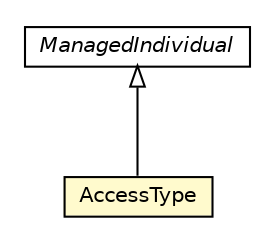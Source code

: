 #!/usr/local/bin/dot
#
# Class diagram 
# Generated by UMLGraph version R5_6-24-gf6e263 (http://www.umlgraph.org/)
#

digraph G {
	edge [fontname="Helvetica",fontsize=10,labelfontname="Helvetica",labelfontsize=10];
	node [fontname="Helvetica",fontsize=10,shape=plaintext];
	nodesep=0.25;
	ranksep=0.5;
	// org.universAAL.ontology.security.AccessType
	c48163 [label=<<table title="org.universAAL.ontology.security.AccessType" border="0" cellborder="1" cellspacing="0" cellpadding="2" port="p" bgcolor="lemonChiffon" href="./AccessType.html">
		<tr><td><table border="0" cellspacing="0" cellpadding="1">
<tr><td align="center" balign="center"> AccessType </td></tr>
		</table></td></tr>
		</table>>, URL="./AccessType.html", fontname="Helvetica", fontcolor="black", fontsize=10.0];
	//org.universAAL.ontology.security.AccessType extends org.universAAL.middleware.owl.ManagedIndividual
	c48177:p -> c48163:p [dir=back,arrowtail=empty];
	// org.universAAL.middleware.owl.ManagedIndividual
	c48177 [label=<<table title="org.universAAL.middleware.owl.ManagedIndividual" border="0" cellborder="1" cellspacing="0" cellpadding="2" port="p" href="http://java.sun.com/j2se/1.4.2/docs/api/org/universAAL/middleware/owl/ManagedIndividual.html">
		<tr><td><table border="0" cellspacing="0" cellpadding="1">
<tr><td align="center" balign="center"><font face="Helvetica-Oblique"> ManagedIndividual </font></td></tr>
		</table></td></tr>
		</table>>, URL="http://java.sun.com/j2se/1.4.2/docs/api/org/universAAL/middleware/owl/ManagedIndividual.html", fontname="Helvetica", fontcolor="black", fontsize=10.0];
}

